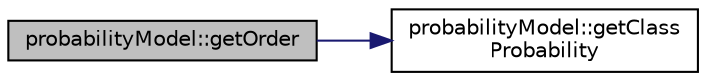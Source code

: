digraph "probabilityModel::getOrder"
{
  edge [fontname="Helvetica",fontsize="10",labelfontname="Helvetica",labelfontsize="10"];
  node [fontname="Helvetica",fontsize="10",shape=record];
  rankdir="LR";
  Node1 [label="probabilityModel::getOrder",height=0.2,width=0.4,color="black", fillcolor="grey75", style="filled", fontcolor="black"];
  Node1 -> Node2 [color="midnightblue",fontsize="10",style="solid",fontname="Helvetica"];
  Node2 [label="probabilityModel::getClass\lProbability",height=0.2,width=0.4,color="black", fillcolor="white", style="filled",URL="$classprobability_model.html#aef8c1f8a7a14f8cc1b4e5458cdc172de"];
}
